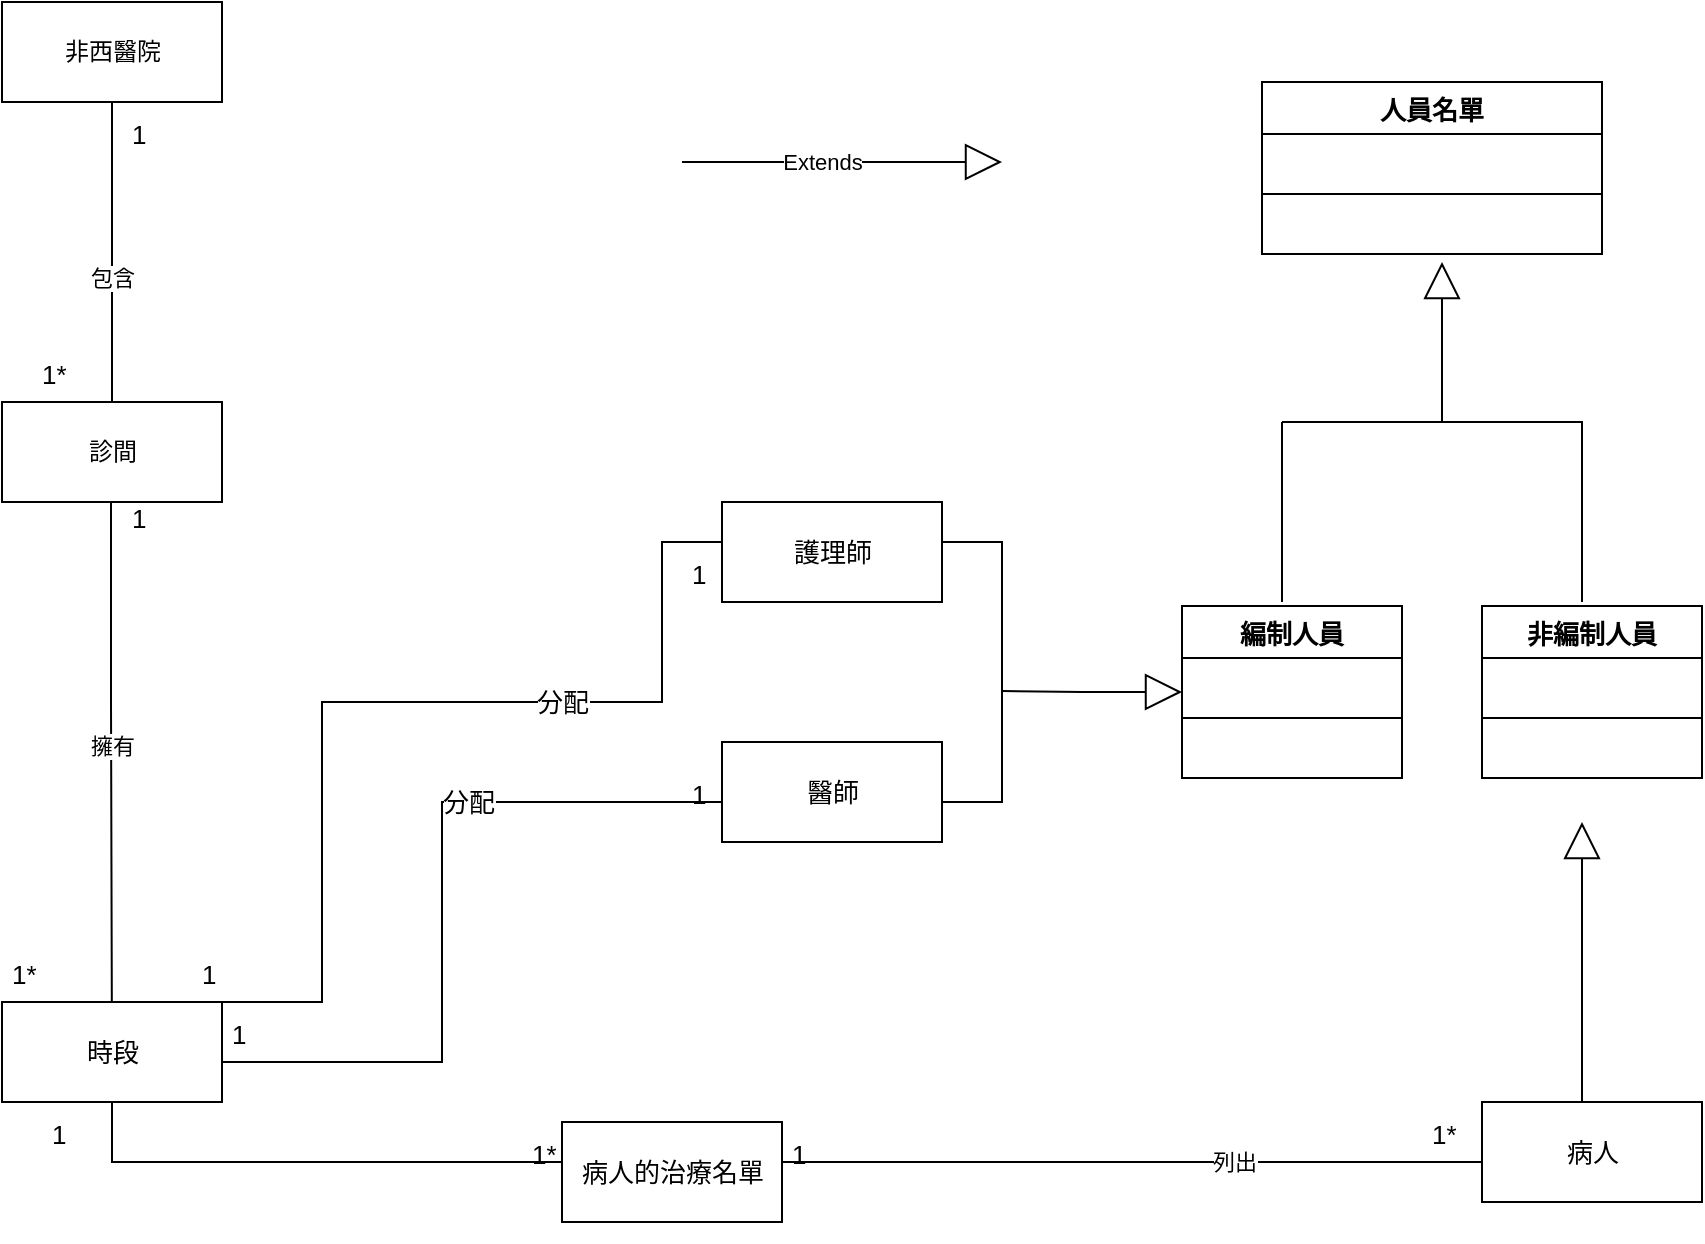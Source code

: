 <mxfile version="17.1.3" type="device"><diagram id="oKyxzHDayaN0CAhAsXDF" name="非西醫院領域模型"><mxGraphModel dx="1422" dy="706" grid="1" gridSize="10" guides="1" tooltips="1" connect="1" arrows="1" fold="1" page="1" pageScale="1" pageWidth="1200" pageHeight="1920" math="0" shadow="0"><root><mxCell id="0"/><mxCell id="1" parent="0"/><mxCell id="mSFXb1MTQdGqTiJyPIJ--1" value="非西醫院&lt;span style=&quot;color: rgba(0 , 0 , 0 , 0) ; font-family: monospace ; font-size: 0px&quot;&gt;%3CmxGraphModel%3E%3Croot%3E%3CmxCell%20id%3D%220%22%2F%3E%3CmxCell%20id%3D%221%22%20parent%3D%220%22%2F%3E%3CmxCell%20id%3D%222%22%20value%3D%22%22%20style%3D%22endArrow%3Dnone%3Bhtml%3D1%3BedgeStyle%3DorthogonalEdgeStyle%3Brounded%3D0%3BexitX%3D0.5%3BexitY%3D1%3BexitDx%3D0%3BexitDy%3D0%3BentryX%3D0.5%3BentryY%3D0%3BentryDx%3D0%3BentryDy%3D0%3B%22%20edge%3D%221%22%20parent%3D%221%22%3E%3CmxGeometry%20relative%3D%221%22%20as%3D%22geometry%22%3E%3CmxPoint%20x%3D%22225%22%20y%3D%2270%22%20as%3D%22sourcePoint%22%2F%3E%3CmxPoint%20x%3D%22225%22%20y%3D%22170%22%20as%3D%22targetPoint%22%2F%3E%3C%2FmxGeometry%3E%3C%2FmxCell%3E%3CmxCell%20id%3D%223%22%20value%3D%221%22%20style%3D%22edgeLabel%3Bresizable%3D0%3Bhtml%3D1%3Balign%3Dleft%3BverticalAlign%3Dbottom%3B%22%20connectable%3D%220%22%20vertex%3D%221%22%20parent%3D%222%22%3E%3CmxGeometry%20x%3D%22-1%22%20relative%3D%221%22%20as%3D%22geometry%22%3E%3CmxPoint%20x%3D%225%22%20y%3D%2220%22%20as%3D%22offset%22%2F%3E%3C%2FmxGeometry%3E%3C%2FmxCell%3E%3CmxCell%20id%3D%224%22%20value%3D%221..*%22%20style%3D%22edgeLabel%3Bresizable%3D0%3Bhtml%3D1%3Balign%3Dright%3BverticalAlign%3Dbottom%3B%22%20connectable%3D%220%22%20vertex%3D%221%22%20parent%3D%222%22%3E%3CmxGeometry%20x%3D%221%22%20relative%3D%221%22%20as%3D%22geometry%22%3E%3CmxPoint%20x%3D%22-5%22%20as%3D%22offset%22%2F%3E%3C%2FmxGeometry%3E%3C%2FmxCell%3E%3CmxCell%20id%3D%225%22%20value%3D%22%E5%8C%85%E5%90%AB%22%20style%3D%22edgeLabel%3Bhtml%3D1%3Balign%3Dcenter%3BverticalAlign%3Dmiddle%3Bresizable%3D0%3Bpoints%3D%5B%5D%3B%22%20vertex%3D%221%22%20connectable%3D%220%22%20parent%3D%222%22%3E%3CmxGeometry%20x%3D%22-0.233%22%20relative%3D%221%22%20as%3D%22geometry%22%3E%3CmxPoint%20y%3D%2212%22%20as%3D%22offset%22%2F%3E%3C%2FmxGeometry%3E%3C%2FmxCell%3E%3C%2Froot%3E%3C%2FmxGraphModel%3E&lt;/span&gt;" style="html=1;" vertex="1" parent="1"><mxGeometry x="740" y="240" width="110" height="50" as="geometry"/></mxCell><mxCell id="mSFXb1MTQdGqTiJyPIJ--2" value="Extends" style="endArrow=block;endSize=16;endFill=0;html=1;rounded=0;" edge="1" parent="1"><mxGeometry x="-0.125" width="160" relative="1" as="geometry"><mxPoint x="1080" y="320" as="sourcePoint"/><mxPoint x="1240" y="320" as="targetPoint"/><Array as="points"><mxPoint x="1170" y="320"/></Array><mxPoint as="offset"/></mxGeometry></mxCell><mxCell id="mSFXb1MTQdGqTiJyPIJ--3" value="包含" style="endArrow=block;endSize=16;endFill=0;html=1;rounded=0;exitX=0.5;exitY=1;exitDx=0;exitDy=0;entryX=0.375;entryY=0.286;entryDx=0;entryDy=0;entryPerimeter=0;" edge="1" parent="1" source="mSFXb1MTQdGqTiJyPIJ--1"><mxGeometry x="-0.124" width="160" relative="1" as="geometry"><mxPoint x="790" y="290" as="sourcePoint"/><mxPoint x="800" y="490.02" as="targetPoint"/><Array as="points"><mxPoint x="795" y="480"/></Array><mxPoint as="offset"/></mxGeometry></mxCell><mxCell id="mSFXb1MTQdGqTiJyPIJ--4" value="診間" style="html=1;" vertex="1" parent="1"><mxGeometry x="740" y="440" width="110" height="50" as="geometry"/></mxCell><mxCell id="mSFXb1MTQdGqTiJyPIJ--5" value="&lt;h1&gt;&lt;span style=&quot;font-size: 13px ; font-weight: normal&quot;&gt;1&lt;/span&gt;&lt;br&gt;&lt;/h1&gt;" style="text;html=1;strokeColor=none;fillColor=none;spacing=5;spacingTop=-20;whiteSpace=wrap;overflow=hidden;rounded=0;fontSize=13;" vertex="1" parent="1"><mxGeometry x="800" y="280" width="80" height="70" as="geometry"/></mxCell><mxCell id="mSFXb1MTQdGqTiJyPIJ--6" value="擁有" style="endArrow=block;endSize=16;endFill=0;html=1;rounded=0;" edge="1" parent="1"><mxGeometry x="-0.125" width="160" relative="1" as="geometry"><mxPoint x="794.5" y="490" as="sourcePoint"/><mxPoint x="795" y="770" as="targetPoint"/><Array as="points"><mxPoint x="794.5" y="590"/></Array><mxPoint as="offset"/></mxGeometry></mxCell><mxCell id="mSFXb1MTQdGqTiJyPIJ--7" value="&lt;h1&gt;&lt;span style=&quot;font-size: 13px ; font-weight: normal&quot;&gt;1&lt;/span&gt;&lt;br&gt;&lt;/h1&gt;" style="text;html=1;strokeColor=none;fillColor=none;spacing=5;spacingTop=-20;whiteSpace=wrap;overflow=hidden;rounded=0;fontSize=13;" vertex="1" parent="1"><mxGeometry x="800" y="472" width="80" height="70" as="geometry"/></mxCell><mxCell id="mSFXb1MTQdGqTiJyPIJ--8" value="&lt;h1&gt;&lt;span style=&quot;font-size: 13px ; font-weight: normal&quot;&gt;1*&lt;/span&gt;&lt;br&gt;&lt;/h1&gt;" style="text;html=1;strokeColor=none;fillColor=none;spacing=5;spacingTop=-20;whiteSpace=wrap;overflow=hidden;rounded=0;fontSize=13;" vertex="1" parent="1"><mxGeometry x="740" y="700" width="80" height="70" as="geometry"/></mxCell><mxCell id="mSFXb1MTQdGqTiJyPIJ--9" value="分配" style="edgeStyle=orthogonalEdgeStyle;rounded=0;orthogonalLoop=1;jettySize=auto;html=1;exitX=1;exitY=0;exitDx=0;exitDy=0;fontSize=13;" edge="1" parent="1" source="mSFXb1MTQdGqTiJyPIJ--11"><mxGeometry x="0.185" relative="1" as="geometry"><mxPoint x="1160" y="510" as="targetPoint"/><Array as="points"><mxPoint x="900" y="740"/><mxPoint x="900" y="590"/><mxPoint x="1070" y="590"/><mxPoint x="1070" y="510"/></Array><mxPoint as="offset"/></mxGeometry></mxCell><mxCell id="mSFXb1MTQdGqTiJyPIJ--10" value="分配" style="edgeStyle=orthogonalEdgeStyle;rounded=0;orthogonalLoop=1;jettySize=auto;html=1;fontSize=13;startArrow=none;entryX=1;entryY=0;entryDx=0;entryDy=0;exitX=1;exitY=0.75;exitDx=0;exitDy=0;" edge="1" parent="1" source="mSFXb1MTQdGqTiJyPIJ--11" target="mSFXb1MTQdGqTiJyPIJ--23"><mxGeometry x="-0.304" relative="1" as="geometry"><mxPoint x="1250" y="510" as="targetPoint"/><mxPoint x="850" y="870" as="sourcePoint"/><Array as="points"><mxPoint x="850" y="770"/><mxPoint x="960" y="770"/><mxPoint x="960" y="640"/><mxPoint x="1240" y="640"/><mxPoint x="1240" y="510"/><mxPoint x="1160" y="510"/></Array><mxPoint as="offset"/></mxGeometry></mxCell><mxCell id="mSFXb1MTQdGqTiJyPIJ--11" value="時段" style="html=1;fontSize=13;" vertex="1" parent="1"><mxGeometry x="740" y="740" width="110" height="50" as="geometry"/></mxCell><mxCell id="mSFXb1MTQdGqTiJyPIJ--12" value="列出" style="endArrow=block;endSize=16;endFill=0;html=1;rounded=0;exitX=0.5;exitY=1;exitDx=0;exitDy=0;" edge="1" parent="1" source="mSFXb1MTQdGqTiJyPIJ--11"><mxGeometry x="0.263" width="160" relative="1" as="geometry"><mxPoint x="790" y="860" as="sourcePoint"/><mxPoint x="1530" y="650" as="targetPoint"/><Array as="points"><mxPoint x="795" y="820"/><mxPoint x="1530" y="820"/></Array><mxPoint as="offset"/></mxGeometry></mxCell><mxCell id="mSFXb1MTQdGqTiJyPIJ--13" value="病人的治療名單" style="html=1;fontSize=13;" vertex="1" parent="1"><mxGeometry x="1020" y="800" width="110" height="50" as="geometry"/></mxCell><mxCell id="mSFXb1MTQdGqTiJyPIJ--14" value="病人" style="html=1;fontSize=13;" vertex="1" parent="1"><mxGeometry x="1480" y="790" width="110" height="50" as="geometry"/></mxCell><mxCell id="mSFXb1MTQdGqTiJyPIJ--15" value="&lt;h1&gt;&lt;span style=&quot;font-size: 13px ; font-weight: normal&quot;&gt;1&lt;/span&gt;&lt;br&gt;&lt;/h1&gt;" style="text;html=1;strokeColor=none;fillColor=none;spacing=5;spacingTop=-20;whiteSpace=wrap;overflow=hidden;rounded=0;fontSize=13;" vertex="1" parent="1"><mxGeometry x="760" y="780" width="80" height="70" as="geometry"/></mxCell><mxCell id="mSFXb1MTQdGqTiJyPIJ--16" value="&lt;h1&gt;&lt;span style=&quot;font-size: 13px ; font-weight: normal&quot;&gt;1&lt;/span&gt;&lt;br&gt;&lt;/h1&gt;" style="text;html=1;strokeColor=none;fillColor=none;spacing=5;spacingTop=-20;whiteSpace=wrap;overflow=hidden;rounded=0;fontSize=13;" vertex="1" parent="1"><mxGeometry x="1130" y="790" width="80" height="70" as="geometry"/></mxCell><mxCell id="mSFXb1MTQdGqTiJyPIJ--17" value="&lt;h1&gt;&lt;span style=&quot;font-size: 13px ; font-weight: normal&quot;&gt;1*&lt;/span&gt;&lt;br&gt;&lt;/h1&gt;" style="text;html=1;strokeColor=none;fillColor=none;spacing=5;spacingTop=-20;whiteSpace=wrap;overflow=hidden;rounded=0;fontSize=13;" vertex="1" parent="1"><mxGeometry x="1000" y="790" width="80" height="70" as="geometry"/></mxCell><mxCell id="mSFXb1MTQdGqTiJyPIJ--18" value="&lt;h1&gt;&lt;span style=&quot;font-size: 13px ; font-weight: normal&quot;&gt;1*&lt;/span&gt;&lt;br&gt;&lt;/h1&gt;" style="text;html=1;strokeColor=none;fillColor=none;spacing=5;spacingTop=-20;whiteSpace=wrap;overflow=hidden;rounded=0;fontSize=13;" vertex="1" parent="1"><mxGeometry x="1450" y="780" width="80" height="70" as="geometry"/></mxCell><mxCell id="mSFXb1MTQdGqTiJyPIJ--19" value="&lt;h1&gt;&lt;span style=&quot;font-size: 13px ; font-weight: normal&quot;&gt;1*&lt;/span&gt;&lt;br&gt;&lt;/h1&gt;" style="text;html=1;strokeColor=none;fillColor=none;spacing=5;spacingTop=-20;whiteSpace=wrap;overflow=hidden;rounded=0;fontSize=13;" vertex="1" parent="1"><mxGeometry x="755" y="400" width="80" height="70" as="geometry"/></mxCell><mxCell id="mSFXb1MTQdGqTiJyPIJ--20" value="護理師" style="html=1;fontSize=13;" vertex="1" parent="1"><mxGeometry x="1100" y="490" width="110" height="50" as="geometry"/></mxCell><mxCell id="mSFXb1MTQdGqTiJyPIJ--21" value="醫師" style="html=1;fontSize=13;" vertex="1" parent="1"><mxGeometry x="1100" y="610" width="110" height="50" as="geometry"/></mxCell><mxCell id="mSFXb1MTQdGqTiJyPIJ--22" value="&lt;h1&gt;&lt;span style=&quot;font-size: 13px ; font-weight: normal&quot;&gt;1&lt;/span&gt;&lt;br&gt;&lt;/h1&gt;" style="text;html=1;strokeColor=none;fillColor=none;spacing=5;spacingTop=-20;whiteSpace=wrap;overflow=hidden;rounded=0;fontSize=13;" vertex="1" parent="1"><mxGeometry x="835" y="700" width="80" height="70" as="geometry"/></mxCell><mxCell id="mSFXb1MTQdGqTiJyPIJ--23" value="&lt;h1&gt;&lt;span style=&quot;font-size: 13px ; font-weight: normal&quot;&gt;1&lt;/span&gt;&lt;br&gt;&lt;/h1&gt;" style="text;html=1;strokeColor=none;fillColor=none;spacing=5;spacingTop=-20;whiteSpace=wrap;overflow=hidden;rounded=0;fontSize=13;" vertex="1" parent="1"><mxGeometry x="1080" y="500" width="80" height="70" as="geometry"/></mxCell><mxCell id="mSFXb1MTQdGqTiJyPIJ--24" value="&lt;h1&gt;&lt;span style=&quot;font-size: 13px ; font-weight: normal&quot;&gt;1&lt;/span&gt;&lt;br&gt;&lt;/h1&gt;" style="text;html=1;strokeColor=none;fillColor=none;spacing=5;spacingTop=-20;whiteSpace=wrap;overflow=hidden;rounded=0;fontSize=13;" vertex="1" parent="1"><mxGeometry x="1080" y="610" width="80" height="70" as="geometry"/></mxCell><mxCell id="mSFXb1MTQdGqTiJyPIJ--25" value="" style="endArrow=block;endSize=16;endFill=0;html=1;rounded=0;" edge="1" parent="1"><mxGeometry x="-1" y="-357" width="160" relative="1" as="geometry"><mxPoint x="1240" y="584.5" as="sourcePoint"/><mxPoint x="1330" y="585" as="targetPoint"/><Array as="points"><mxPoint x="1280" y="585"/></Array><mxPoint x="-90" y="-11" as="offset"/></mxGeometry></mxCell><mxCell id="mSFXb1MTQdGqTiJyPIJ--26" value="編制人員" style="swimlane;fontStyle=1;align=center;verticalAlign=top;childLayout=stackLayout;horizontal=1;startSize=26;horizontalStack=0;resizeParent=1;resizeParentMax=0;resizeLast=0;collapsible=1;marginBottom=0;fontSize=13;" vertex="1" parent="1"><mxGeometry x="1330" y="542" width="110" height="86" as="geometry"/></mxCell><mxCell id="mSFXb1MTQdGqTiJyPIJ--27" value=" " style="text;strokeColor=none;fillColor=none;align=left;verticalAlign=top;spacingLeft=4;spacingRight=4;overflow=hidden;rotatable=0;points=[[0,0.5],[1,0.5]];portConstraint=eastwest;fontSize=13;" vertex="1" parent="mSFXb1MTQdGqTiJyPIJ--26"><mxGeometry y="26" width="110" height="26" as="geometry"/></mxCell><mxCell id="mSFXb1MTQdGqTiJyPIJ--28" value="" style="line;strokeWidth=1;fillColor=none;align=left;verticalAlign=middle;spacingTop=-1;spacingLeft=3;spacingRight=3;rotatable=0;labelPosition=right;points=[];portConstraint=eastwest;fontSize=13;" vertex="1" parent="mSFXb1MTQdGqTiJyPIJ--26"><mxGeometry y="52" width="110" height="8" as="geometry"/></mxCell><mxCell id="mSFXb1MTQdGqTiJyPIJ--29" value=" " style="text;strokeColor=none;fillColor=none;align=left;verticalAlign=top;spacingLeft=4;spacingRight=4;overflow=hidden;rotatable=0;points=[[0,0.5],[1,0.5]];portConstraint=eastwest;fontSize=13;" vertex="1" parent="mSFXb1MTQdGqTiJyPIJ--26"><mxGeometry y="60" width="110" height="26" as="geometry"/></mxCell><mxCell id="mSFXb1MTQdGqTiJyPIJ--30" value="非編制人員" style="swimlane;fontStyle=1;align=center;verticalAlign=top;childLayout=stackLayout;horizontal=1;startSize=26;horizontalStack=0;resizeParent=1;resizeParentMax=0;resizeLast=0;collapsible=1;marginBottom=0;fontSize=13;" vertex="1" parent="1"><mxGeometry x="1480" y="542" width="110" height="86" as="geometry"/></mxCell><mxCell id="mSFXb1MTQdGqTiJyPIJ--31" value=" " style="text;strokeColor=none;fillColor=none;align=left;verticalAlign=top;spacingLeft=4;spacingRight=4;overflow=hidden;rotatable=0;points=[[0,0.5],[1,0.5]];portConstraint=eastwest;fontSize=13;" vertex="1" parent="mSFXb1MTQdGqTiJyPIJ--30"><mxGeometry y="26" width="110" height="26" as="geometry"/></mxCell><mxCell id="mSFXb1MTQdGqTiJyPIJ--32" value="" style="line;strokeWidth=1;fillColor=none;align=left;verticalAlign=middle;spacingTop=-1;spacingLeft=3;spacingRight=3;rotatable=0;labelPosition=right;points=[];portConstraint=eastwest;fontSize=13;" vertex="1" parent="mSFXb1MTQdGqTiJyPIJ--30"><mxGeometry y="52" width="110" height="8" as="geometry"/></mxCell><mxCell id="mSFXb1MTQdGqTiJyPIJ--33" value=" " style="text;strokeColor=none;fillColor=none;align=left;verticalAlign=top;spacingLeft=4;spacingRight=4;overflow=hidden;rotatable=0;points=[[0,0.5],[1,0.5]];portConstraint=eastwest;fontSize=13;" vertex="1" parent="mSFXb1MTQdGqTiJyPIJ--30"><mxGeometry y="60" width="110" height="26" as="geometry"/></mxCell><mxCell id="mSFXb1MTQdGqTiJyPIJ--34" value="&amp;nbsp;" style="endArrow=block;endSize=16;endFill=0;html=1;rounded=0;" edge="1" parent="1"><mxGeometry x="-1" y="140" width="160" relative="1" as="geometry"><mxPoint x="1530" y="540" as="sourcePoint"/><mxPoint x="1460" y="370" as="targetPoint"/><Array as="points"><mxPoint x="1530" y="450"/><mxPoint x="1460" y="450"/></Array><mxPoint x="-140" y="130" as="offset"/></mxGeometry></mxCell><mxCell id="mSFXb1MTQdGqTiJyPIJ--35" value="" style="rounded=0;orthogonalLoop=1;jettySize=auto;html=1;endArrow=none;endFill=0;sketch=0;sourcePerimeterSpacing=0;targetPerimeterSpacing=0;fontSize=13;" edge="1" parent="1"><mxGeometry relative="1" as="geometry"><mxPoint x="1380" y="450" as="sourcePoint"/><mxPoint x="1380" y="540" as="targetPoint"/></mxGeometry></mxCell><mxCell id="mSFXb1MTQdGqTiJyPIJ--36" value="" style="rounded=0;orthogonalLoop=1;jettySize=auto;html=1;endArrow=none;endFill=0;sketch=0;sourcePerimeterSpacing=0;targetPerimeterSpacing=0;fontSize=13;" edge="1" parent="1"><mxGeometry relative="1" as="geometry"><mxPoint x="1465.5" y="450" as="sourcePoint"/><mxPoint x="1380" y="450" as="targetPoint"/></mxGeometry></mxCell><mxCell id="mSFXb1MTQdGqTiJyPIJ--37" value="人員名單" style="swimlane;fontStyle=1;align=center;verticalAlign=top;childLayout=stackLayout;horizontal=1;startSize=26;horizontalStack=0;resizeParent=1;resizeParentMax=0;resizeLast=0;collapsible=1;marginBottom=0;fontSize=13;" vertex="1" parent="1"><mxGeometry x="1370" y="280" width="170" height="86" as="geometry"/></mxCell><mxCell id="mSFXb1MTQdGqTiJyPIJ--38" value=" " style="text;strokeColor=none;fillColor=none;align=left;verticalAlign=top;spacingLeft=4;spacingRight=4;overflow=hidden;rotatable=0;points=[[0,0.5],[1,0.5]];portConstraint=eastwest;fontSize=13;" vertex="1" parent="mSFXb1MTQdGqTiJyPIJ--37"><mxGeometry y="26" width="170" height="26" as="geometry"/></mxCell><mxCell id="mSFXb1MTQdGqTiJyPIJ--39" value="" style="line;strokeWidth=1;fillColor=none;align=left;verticalAlign=middle;spacingTop=-1;spacingLeft=3;spacingRight=3;rotatable=0;labelPosition=right;points=[];portConstraint=eastwest;fontSize=13;" vertex="1" parent="mSFXb1MTQdGqTiJyPIJ--37"><mxGeometry y="52" width="170" height="8" as="geometry"/></mxCell><mxCell id="mSFXb1MTQdGqTiJyPIJ--40" value=" " style="text;strokeColor=none;fillColor=none;align=left;verticalAlign=top;spacingLeft=4;spacingRight=4;overflow=hidden;rotatable=0;points=[[0,0.5],[1,0.5]];portConstraint=eastwest;fontSize=13;" vertex="1" parent="mSFXb1MTQdGqTiJyPIJ--37"><mxGeometry y="60" width="170" height="26" as="geometry"/></mxCell><mxCell id="mSFXb1MTQdGqTiJyPIJ--41" value="&lt;h1&gt;&lt;span style=&quot;font-size: 13px ; font-weight: normal&quot;&gt;1&lt;/span&gt;&lt;br&gt;&lt;/h1&gt;" style="text;html=1;strokeColor=none;fillColor=none;spacing=5;spacingTop=-20;whiteSpace=wrap;overflow=hidden;rounded=0;fontSize=13;" vertex="1" parent="1"><mxGeometry x="850" y="730" width="80" height="70" as="geometry"/></mxCell></root></mxGraphModel></diagram></mxfile>